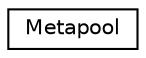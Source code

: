 digraph "Graphical Class Hierarchy"
{
  edge [fontname="Helvetica",fontsize="10",labelfontname="Helvetica",labelfontsize="10"];
  node [fontname="Helvetica",fontsize="10",shape=record];
  rankdir="LR";
  Node0 [label="Metapool",height=0.2,width=0.4,color="black", fillcolor="white", style="filled",URL="$class_metapool.html",tooltip="class containing all the alleles "];
}
